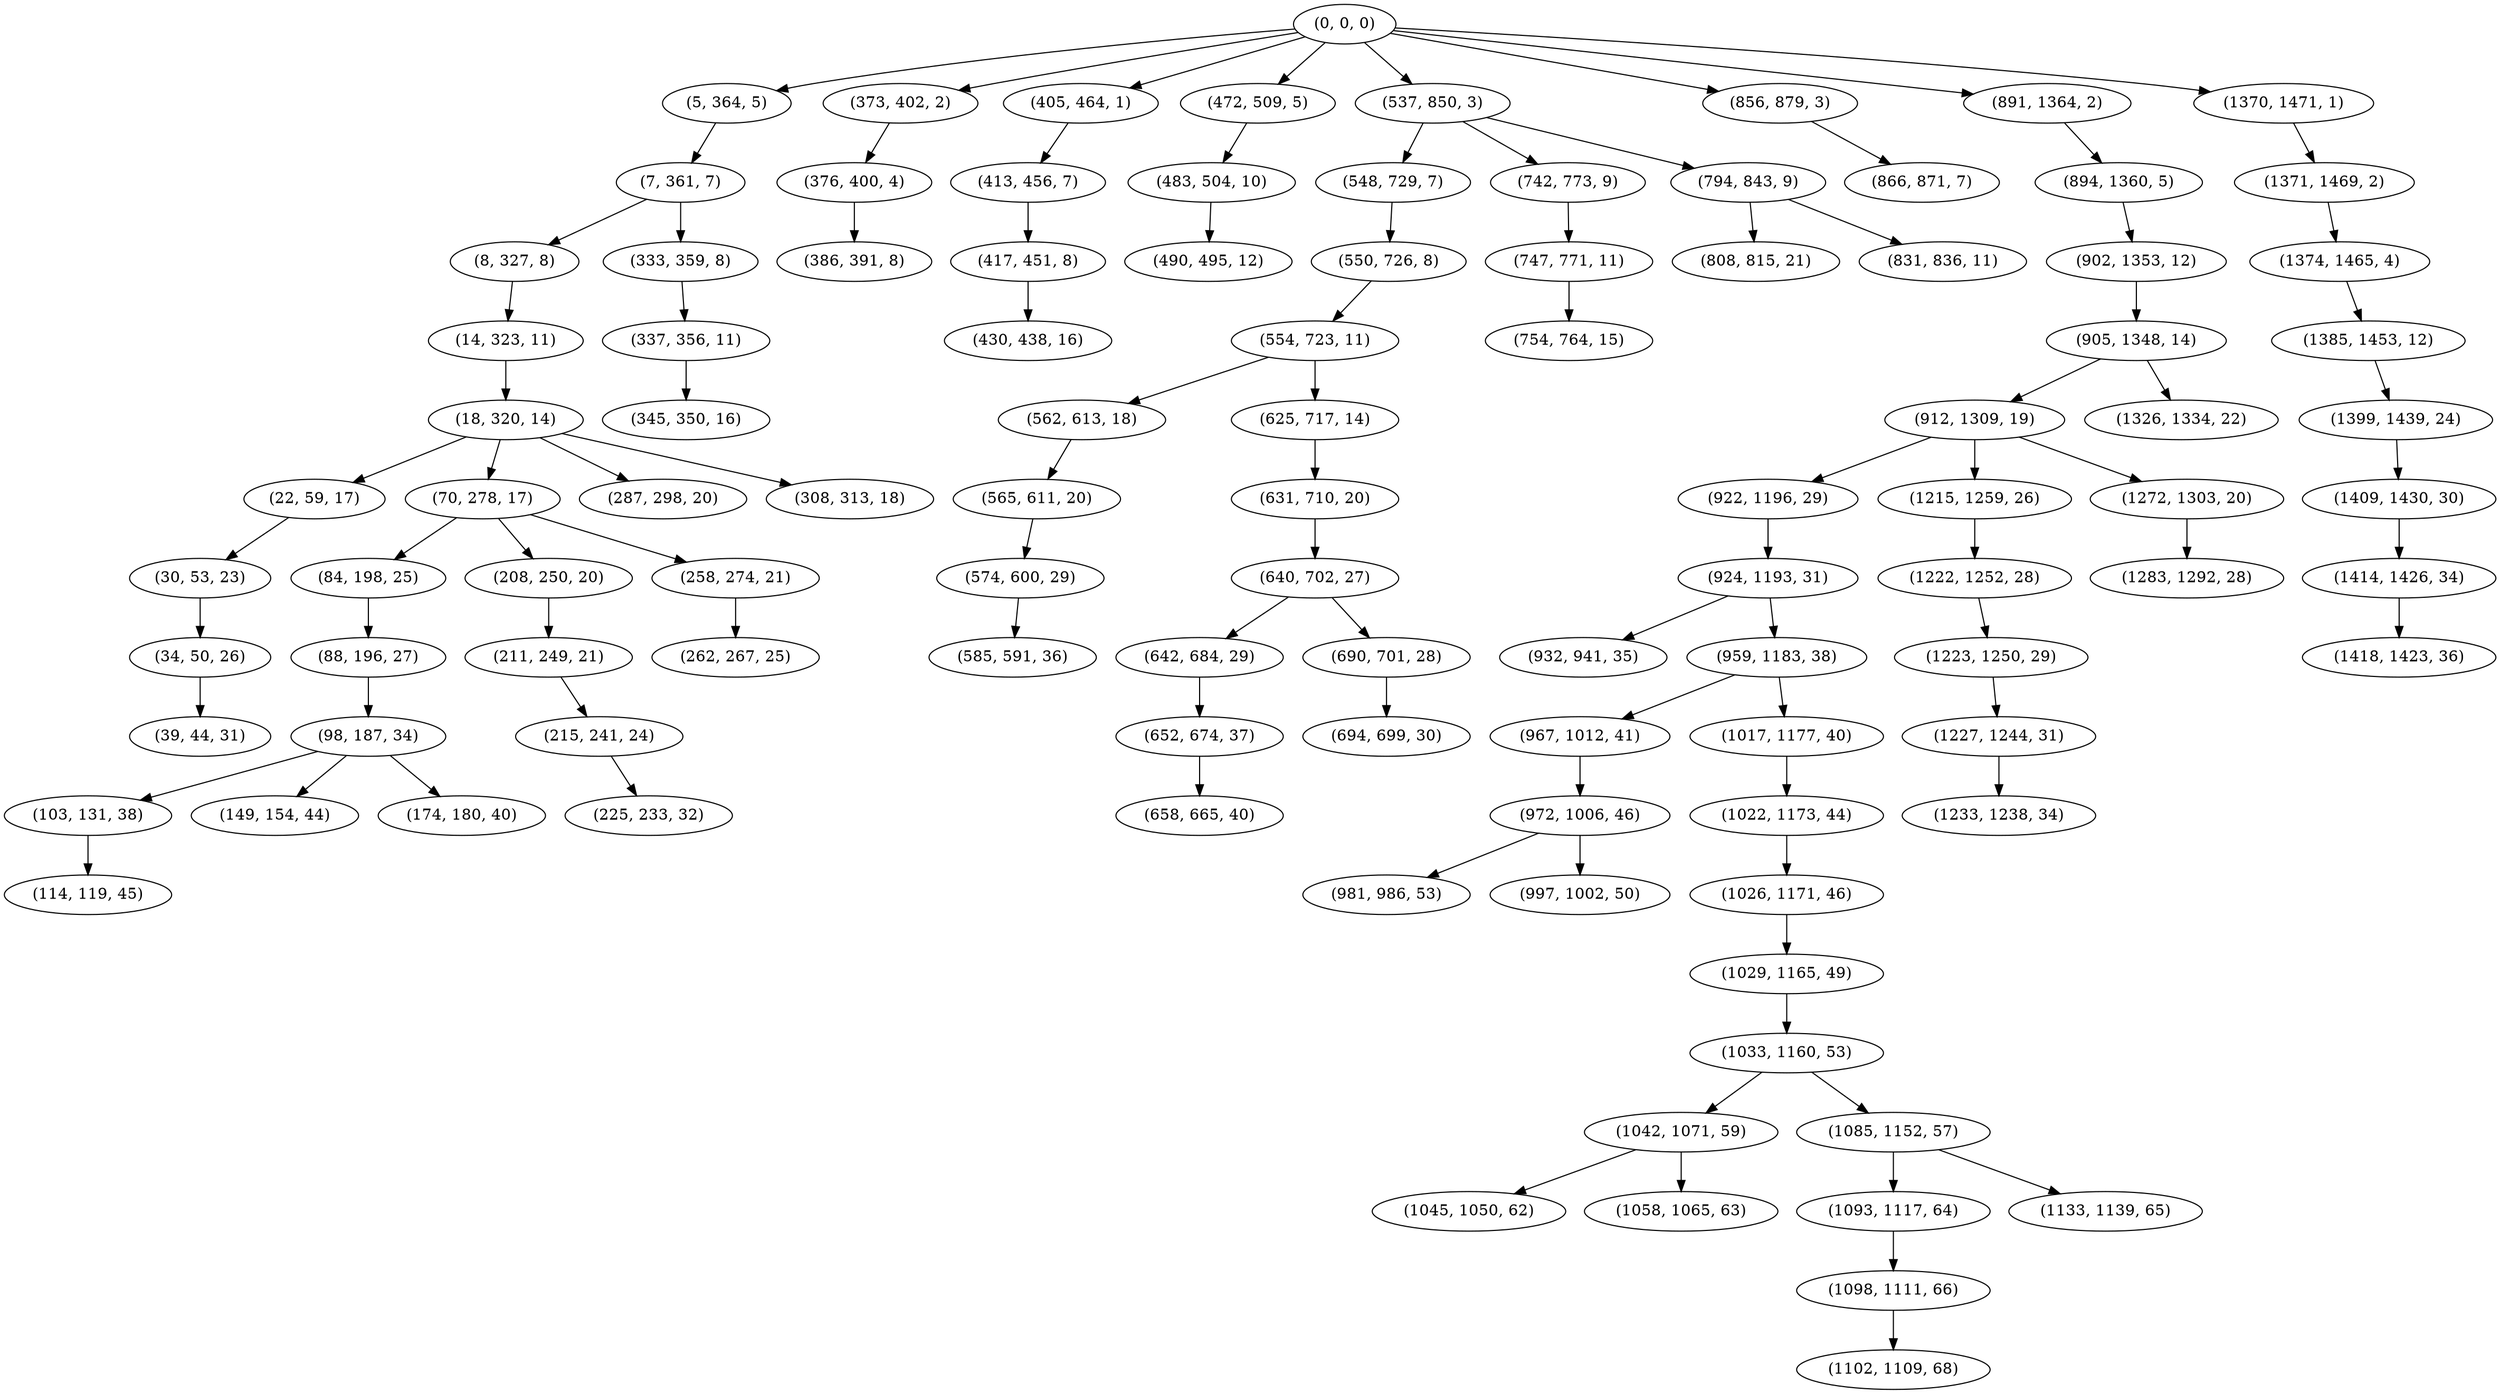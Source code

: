 digraph tree {
    "(0, 0, 0)";
    "(5, 364, 5)";
    "(7, 361, 7)";
    "(8, 327, 8)";
    "(14, 323, 11)";
    "(18, 320, 14)";
    "(22, 59, 17)";
    "(30, 53, 23)";
    "(34, 50, 26)";
    "(39, 44, 31)";
    "(70, 278, 17)";
    "(84, 198, 25)";
    "(88, 196, 27)";
    "(98, 187, 34)";
    "(103, 131, 38)";
    "(114, 119, 45)";
    "(149, 154, 44)";
    "(174, 180, 40)";
    "(208, 250, 20)";
    "(211, 249, 21)";
    "(215, 241, 24)";
    "(225, 233, 32)";
    "(258, 274, 21)";
    "(262, 267, 25)";
    "(287, 298, 20)";
    "(308, 313, 18)";
    "(333, 359, 8)";
    "(337, 356, 11)";
    "(345, 350, 16)";
    "(373, 402, 2)";
    "(376, 400, 4)";
    "(386, 391, 8)";
    "(405, 464, 1)";
    "(413, 456, 7)";
    "(417, 451, 8)";
    "(430, 438, 16)";
    "(472, 509, 5)";
    "(483, 504, 10)";
    "(490, 495, 12)";
    "(537, 850, 3)";
    "(548, 729, 7)";
    "(550, 726, 8)";
    "(554, 723, 11)";
    "(562, 613, 18)";
    "(565, 611, 20)";
    "(574, 600, 29)";
    "(585, 591, 36)";
    "(625, 717, 14)";
    "(631, 710, 20)";
    "(640, 702, 27)";
    "(642, 684, 29)";
    "(652, 674, 37)";
    "(658, 665, 40)";
    "(690, 701, 28)";
    "(694, 699, 30)";
    "(742, 773, 9)";
    "(747, 771, 11)";
    "(754, 764, 15)";
    "(794, 843, 9)";
    "(808, 815, 21)";
    "(831, 836, 11)";
    "(856, 879, 3)";
    "(866, 871, 7)";
    "(891, 1364, 2)";
    "(894, 1360, 5)";
    "(902, 1353, 12)";
    "(905, 1348, 14)";
    "(912, 1309, 19)";
    "(922, 1196, 29)";
    "(924, 1193, 31)";
    "(932, 941, 35)";
    "(959, 1183, 38)";
    "(967, 1012, 41)";
    "(972, 1006, 46)";
    "(981, 986, 53)";
    "(997, 1002, 50)";
    "(1017, 1177, 40)";
    "(1022, 1173, 44)";
    "(1026, 1171, 46)";
    "(1029, 1165, 49)";
    "(1033, 1160, 53)";
    "(1042, 1071, 59)";
    "(1045, 1050, 62)";
    "(1058, 1065, 63)";
    "(1085, 1152, 57)";
    "(1093, 1117, 64)";
    "(1098, 1111, 66)";
    "(1102, 1109, 68)";
    "(1133, 1139, 65)";
    "(1215, 1259, 26)";
    "(1222, 1252, 28)";
    "(1223, 1250, 29)";
    "(1227, 1244, 31)";
    "(1233, 1238, 34)";
    "(1272, 1303, 20)";
    "(1283, 1292, 28)";
    "(1326, 1334, 22)";
    "(1370, 1471, 1)";
    "(1371, 1469, 2)";
    "(1374, 1465, 4)";
    "(1385, 1453, 12)";
    "(1399, 1439, 24)";
    "(1409, 1430, 30)";
    "(1414, 1426, 34)";
    "(1418, 1423, 36)";
    "(0, 0, 0)" -> "(5, 364, 5)";
    "(0, 0, 0)" -> "(373, 402, 2)";
    "(0, 0, 0)" -> "(405, 464, 1)";
    "(0, 0, 0)" -> "(472, 509, 5)";
    "(0, 0, 0)" -> "(537, 850, 3)";
    "(0, 0, 0)" -> "(856, 879, 3)";
    "(0, 0, 0)" -> "(891, 1364, 2)";
    "(0, 0, 0)" -> "(1370, 1471, 1)";
    "(5, 364, 5)" -> "(7, 361, 7)";
    "(7, 361, 7)" -> "(8, 327, 8)";
    "(7, 361, 7)" -> "(333, 359, 8)";
    "(8, 327, 8)" -> "(14, 323, 11)";
    "(14, 323, 11)" -> "(18, 320, 14)";
    "(18, 320, 14)" -> "(22, 59, 17)";
    "(18, 320, 14)" -> "(70, 278, 17)";
    "(18, 320, 14)" -> "(287, 298, 20)";
    "(18, 320, 14)" -> "(308, 313, 18)";
    "(22, 59, 17)" -> "(30, 53, 23)";
    "(30, 53, 23)" -> "(34, 50, 26)";
    "(34, 50, 26)" -> "(39, 44, 31)";
    "(70, 278, 17)" -> "(84, 198, 25)";
    "(70, 278, 17)" -> "(208, 250, 20)";
    "(70, 278, 17)" -> "(258, 274, 21)";
    "(84, 198, 25)" -> "(88, 196, 27)";
    "(88, 196, 27)" -> "(98, 187, 34)";
    "(98, 187, 34)" -> "(103, 131, 38)";
    "(98, 187, 34)" -> "(149, 154, 44)";
    "(98, 187, 34)" -> "(174, 180, 40)";
    "(103, 131, 38)" -> "(114, 119, 45)";
    "(208, 250, 20)" -> "(211, 249, 21)";
    "(211, 249, 21)" -> "(215, 241, 24)";
    "(215, 241, 24)" -> "(225, 233, 32)";
    "(258, 274, 21)" -> "(262, 267, 25)";
    "(333, 359, 8)" -> "(337, 356, 11)";
    "(337, 356, 11)" -> "(345, 350, 16)";
    "(373, 402, 2)" -> "(376, 400, 4)";
    "(376, 400, 4)" -> "(386, 391, 8)";
    "(405, 464, 1)" -> "(413, 456, 7)";
    "(413, 456, 7)" -> "(417, 451, 8)";
    "(417, 451, 8)" -> "(430, 438, 16)";
    "(472, 509, 5)" -> "(483, 504, 10)";
    "(483, 504, 10)" -> "(490, 495, 12)";
    "(537, 850, 3)" -> "(548, 729, 7)";
    "(537, 850, 3)" -> "(742, 773, 9)";
    "(537, 850, 3)" -> "(794, 843, 9)";
    "(548, 729, 7)" -> "(550, 726, 8)";
    "(550, 726, 8)" -> "(554, 723, 11)";
    "(554, 723, 11)" -> "(562, 613, 18)";
    "(554, 723, 11)" -> "(625, 717, 14)";
    "(562, 613, 18)" -> "(565, 611, 20)";
    "(565, 611, 20)" -> "(574, 600, 29)";
    "(574, 600, 29)" -> "(585, 591, 36)";
    "(625, 717, 14)" -> "(631, 710, 20)";
    "(631, 710, 20)" -> "(640, 702, 27)";
    "(640, 702, 27)" -> "(642, 684, 29)";
    "(640, 702, 27)" -> "(690, 701, 28)";
    "(642, 684, 29)" -> "(652, 674, 37)";
    "(652, 674, 37)" -> "(658, 665, 40)";
    "(690, 701, 28)" -> "(694, 699, 30)";
    "(742, 773, 9)" -> "(747, 771, 11)";
    "(747, 771, 11)" -> "(754, 764, 15)";
    "(794, 843, 9)" -> "(808, 815, 21)";
    "(794, 843, 9)" -> "(831, 836, 11)";
    "(856, 879, 3)" -> "(866, 871, 7)";
    "(891, 1364, 2)" -> "(894, 1360, 5)";
    "(894, 1360, 5)" -> "(902, 1353, 12)";
    "(902, 1353, 12)" -> "(905, 1348, 14)";
    "(905, 1348, 14)" -> "(912, 1309, 19)";
    "(905, 1348, 14)" -> "(1326, 1334, 22)";
    "(912, 1309, 19)" -> "(922, 1196, 29)";
    "(912, 1309, 19)" -> "(1215, 1259, 26)";
    "(912, 1309, 19)" -> "(1272, 1303, 20)";
    "(922, 1196, 29)" -> "(924, 1193, 31)";
    "(924, 1193, 31)" -> "(932, 941, 35)";
    "(924, 1193, 31)" -> "(959, 1183, 38)";
    "(959, 1183, 38)" -> "(967, 1012, 41)";
    "(959, 1183, 38)" -> "(1017, 1177, 40)";
    "(967, 1012, 41)" -> "(972, 1006, 46)";
    "(972, 1006, 46)" -> "(981, 986, 53)";
    "(972, 1006, 46)" -> "(997, 1002, 50)";
    "(1017, 1177, 40)" -> "(1022, 1173, 44)";
    "(1022, 1173, 44)" -> "(1026, 1171, 46)";
    "(1026, 1171, 46)" -> "(1029, 1165, 49)";
    "(1029, 1165, 49)" -> "(1033, 1160, 53)";
    "(1033, 1160, 53)" -> "(1042, 1071, 59)";
    "(1033, 1160, 53)" -> "(1085, 1152, 57)";
    "(1042, 1071, 59)" -> "(1045, 1050, 62)";
    "(1042, 1071, 59)" -> "(1058, 1065, 63)";
    "(1085, 1152, 57)" -> "(1093, 1117, 64)";
    "(1085, 1152, 57)" -> "(1133, 1139, 65)";
    "(1093, 1117, 64)" -> "(1098, 1111, 66)";
    "(1098, 1111, 66)" -> "(1102, 1109, 68)";
    "(1215, 1259, 26)" -> "(1222, 1252, 28)";
    "(1222, 1252, 28)" -> "(1223, 1250, 29)";
    "(1223, 1250, 29)" -> "(1227, 1244, 31)";
    "(1227, 1244, 31)" -> "(1233, 1238, 34)";
    "(1272, 1303, 20)" -> "(1283, 1292, 28)";
    "(1370, 1471, 1)" -> "(1371, 1469, 2)";
    "(1371, 1469, 2)" -> "(1374, 1465, 4)";
    "(1374, 1465, 4)" -> "(1385, 1453, 12)";
    "(1385, 1453, 12)" -> "(1399, 1439, 24)";
    "(1399, 1439, 24)" -> "(1409, 1430, 30)";
    "(1409, 1430, 30)" -> "(1414, 1426, 34)";
    "(1414, 1426, 34)" -> "(1418, 1423, 36)";
}
